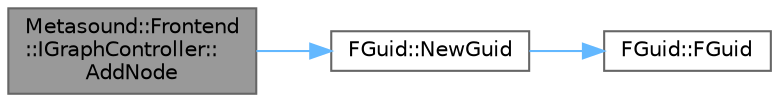 digraph "Metasound::Frontend::IGraphController::AddNode"
{
 // INTERACTIVE_SVG=YES
 // LATEX_PDF_SIZE
  bgcolor="transparent";
  edge [fontname=Helvetica,fontsize=10,labelfontname=Helvetica,labelfontsize=10];
  node [fontname=Helvetica,fontsize=10,shape=box,height=0.2,width=0.4];
  rankdir="LR";
  Node1 [id="Node000001",label="Metasound::Frontend\l::IGraphController::\lAddNode",height=0.2,width=0.4,color="gray40", fillcolor="grey60", style="filled", fontcolor="black",tooltip="Add a new node to this graph."];
  Node1 -> Node2 [id="edge1_Node000001_Node000002",color="steelblue1",style="solid",tooltip=" "];
  Node2 [id="Node000002",label="FGuid::NewGuid",height=0.2,width=0.4,color="grey40", fillcolor="white", style="filled",URL="$d8/d29/structFGuid.html#aacfa4c03a371906a5a310025fe02f368",tooltip="Returns a new GUID."];
  Node2 -> Node3 [id="edge2_Node000002_Node000003",color="steelblue1",style="solid",tooltip=" "];
  Node3 [id="Node000003",label="FGuid::FGuid",height=0.2,width=0.4,color="grey40", fillcolor="white", style="filled",URL="$d8/d29/structFGuid.html#a36526191245af877eaad598979eb5bb7",tooltip="Default constructor."];
}
